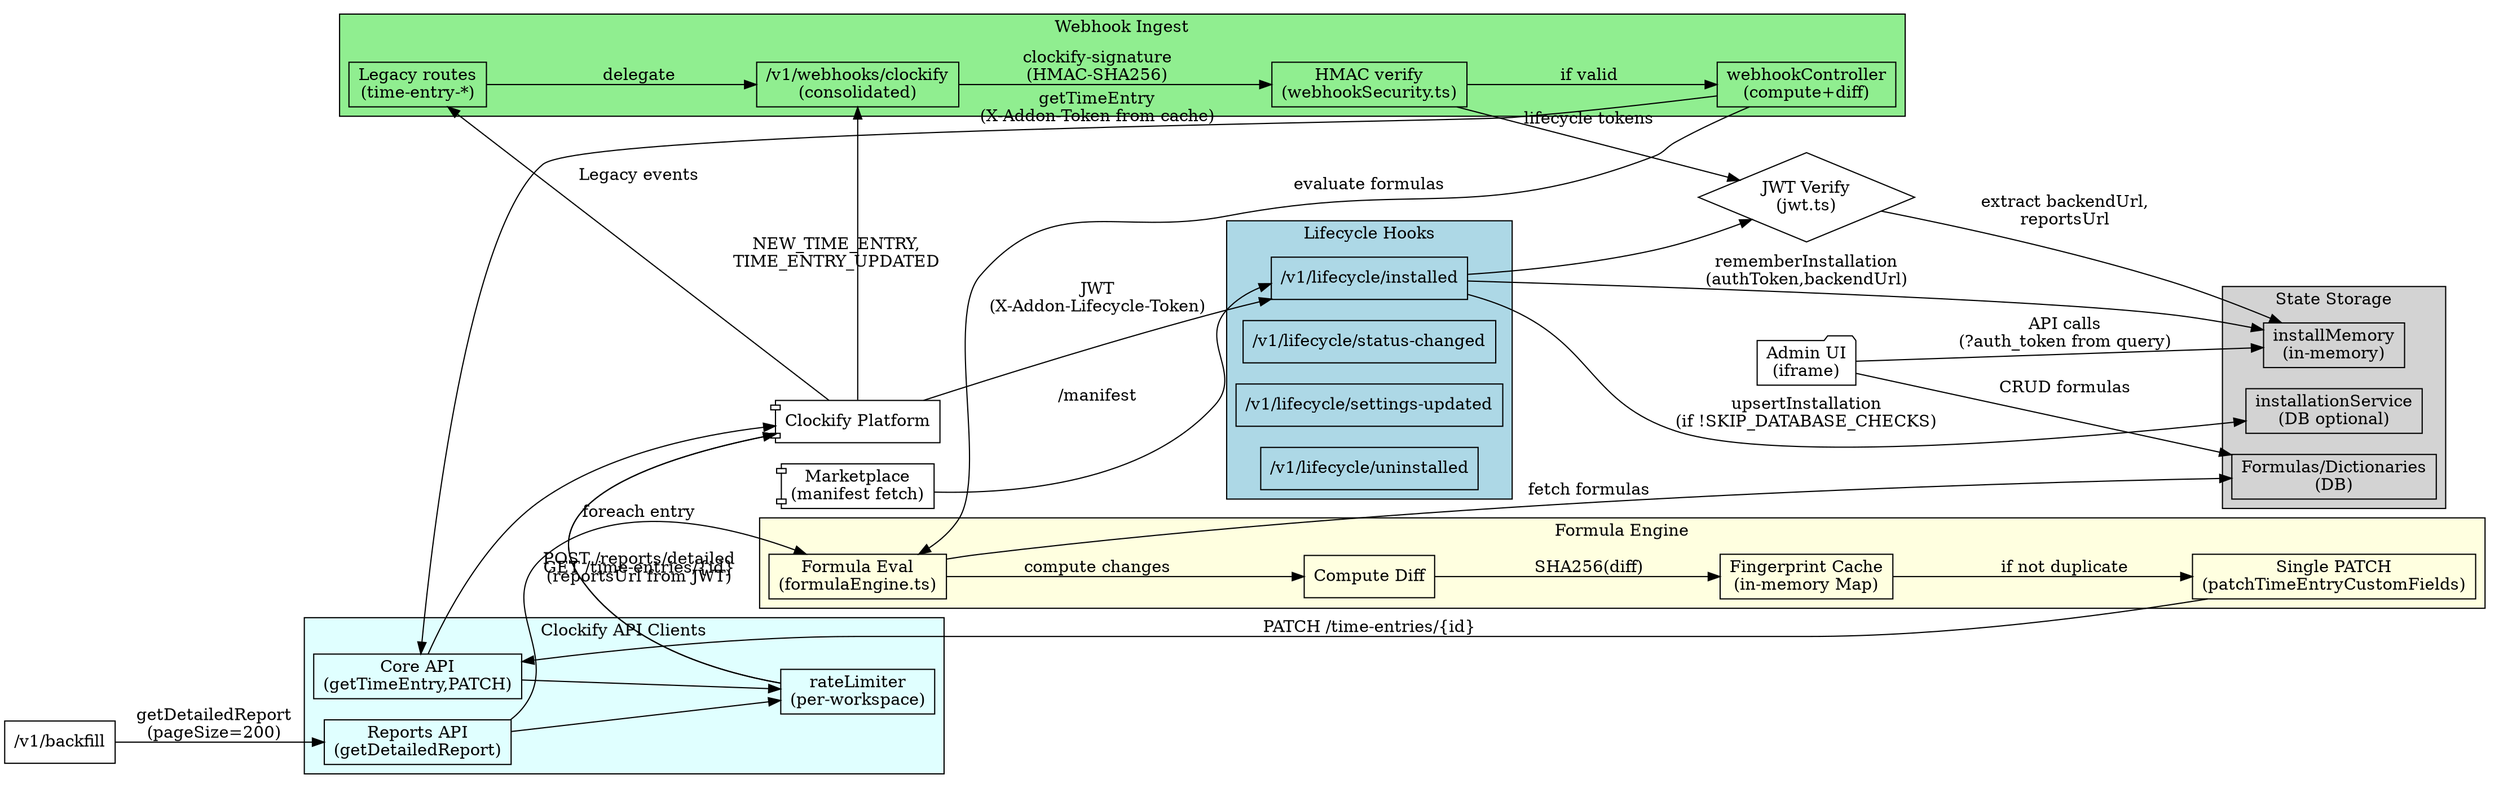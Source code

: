 digraph xCFE {
  rankdir=LR;
  node [shape=box];

  // External actors
  clockify [label="Clockify Platform", shape=component];
  marketplace [label="Marketplace\n(manifest fetch)", shape=component];

  // Lifecycle events
  subgraph cluster_lifecycle {
    label="Lifecycle Hooks";
    bgcolor=lightblue;
    installed [label="/v1/lifecycle/installed"];
    status [label="/v1/lifecycle/status-changed"];
    settings [label="/v1/lifecycle/settings-updated"];
    uninstalled [label="/v1/lifecycle/uninstalled"];
  }

  // Webhook pipeline
  subgraph cluster_webhooks {
    label="Webhook Ingest";
    bgcolor=lightgreen;
    wh_consolidated [label="/v1/webhooks/clockify\n(consolidated)"];
    wh_legacy [label="Legacy routes\n(time-entry-*)"];
    wh_verify [label="HMAC verify\n(webhookSecurity.ts)"];
    wh_controller [label="webhookController\n(compute+diff)"];
  }

  // Core logic
  subgraph cluster_core {
    label="Formula Engine";
    bgcolor=lightyellow;
    compute [label="Formula Eval\n(formulaEngine.ts)"];
    diff [label="Compute Diff"];
    fingerprint [label="Fingerprint Cache\n(in-memory Map)"];
    patch [label="Single PATCH\n(patchTimeEntryCustomFields)"];
  }

  // Storage
  subgraph cluster_storage {
    label="State Storage";
    bgcolor=lightgray;
    install_mem [label="installMemory\n(in-memory)"];
    install_db [label="installationService\n(DB optional)"];
    formulas_db [label="Formulas/Dictionaries\n(DB)"];
  }

  // API clients
  subgraph cluster_api {
    label="Clockify API Clients";
    bgcolor=lightcyan;
    rest_client [label="Core API\n(getTimeEntry,PATCH)"];
    reports_client [label="Reports API\n(getDetailedReport)"];
    rate_limiter [label="rateLimiter\n(per-workspace)"];
  }

  // Admin UI
  admin_ui [label="Admin UI\n(iframe)", shape=folder];

  // Flows
  marketplace -> installed [label="/manifest"];
  clockify -> installed [label="JWT\n(X-Addon-Lifecycle-Token)"];
  installed -> install_mem [label="rememberInstallation\n(authToken,backendUrl)"];
  installed -> install_db [label="upsertInstallation\n(if !SKIP_DATABASE_CHECKS)"];

  clockify -> wh_consolidated [label="NEW_TIME_ENTRY,\nTIME_ENTRY_UPDATED"];
  clockify -> wh_legacy [label="Legacy events"];
  wh_legacy -> wh_consolidated [label="delegate"];
  wh_consolidated -> wh_verify [label="clockify-signature\n(HMAC-SHA256)"];
  wh_verify -> wh_controller [label="if valid"];

  wh_controller -> rest_client [label="getTimeEntry\n(X-Addon-Token from cache)"];
  rest_client -> rate_limiter;
  rate_limiter -> clockify [label="GET /time-entries/{id}"];

  wh_controller -> compute [label="evaluate formulas"];
  compute -> formulas_db [label="fetch formulas"];
  compute -> diff [label="compute changes"];

  diff -> fingerprint [label="SHA256(diff)"];
  fingerprint -> patch [label="if not duplicate"];
  patch -> rest_client [label="PATCH /time-entries/{id}"];
  rest_client -> clockify;

  // Backfill flow
  backfill [label="/v1/backfill"];
  backfill -> reports_client [label="getDetailedReport\n(pageSize=200)"];
  reports_client -> rate_limiter;
  rate_limiter -> clockify [label="POST /reports/detailed\n(reportsUrl from JWT)"];
  reports_client -> compute [label="foreach entry"];

  // Admin UI flow
  admin_ui -> install_mem [label="API calls\n(?auth_token from query)"];
  admin_ui -> formulas_db [label="CRUD formulas"];

  // JWT auth flow
  jwt_verify [label="JWT Verify\n(jwt.ts)", shape=diamond];
  installed -> jwt_verify;
  wh_verify -> jwt_verify [label="lifecycle tokens"];
  jwt_verify -> install_mem [label="extract backendUrl,\nreportsUrl"];

  // Legend
  {rank=same; clockify; marketplace;}
}
